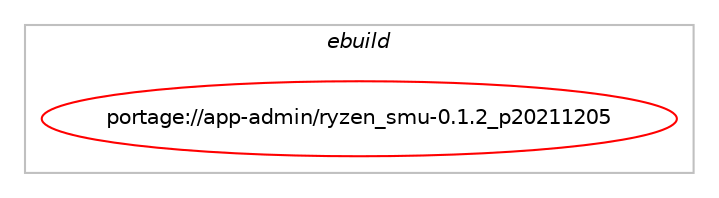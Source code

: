 digraph prolog {

# *************
# Graph options
# *************

newrank=true;
concentrate=true;
compound=true;
graph [rankdir=LR,fontname=Helvetica,fontsize=10,ranksep=1.5];#, ranksep=2.5, nodesep=0.2];
edge  [arrowhead=vee];
node  [fontname=Helvetica,fontsize=10];

# **********
# The ebuild
# **********

subgraph cluster_leftcol {
color=gray;
label=<<i>ebuild</i>>;
id [label="portage://app-admin/ryzen_smu-0.1.2_p20211205", color=red, width=4, href="../app-admin/ryzen_smu-0.1.2_p20211205.svg"];
}

# ****************
# The dependencies
# ****************

subgraph cluster_midcol {
color=gray;
label=<<i>dependencies</i>>;
subgraph cluster_compile {
fillcolor="#eeeeee";
style=filled;
label=<<i>compile</i>>;
# *** BEGIN UNKNOWN DEPENDENCY TYPE (TODO) ***
# id -> equal(use_conditional_group(positive,kernel_linux,portage://app-admin/ryzen_smu-0.1.2_p20211205,[package_dependency(portage://app-admin/ryzen_smu-0.1.2_p20211205,install,no,sys-apps,kmod,none,[,,],[],[use(enable(tools),none)]),use_conditional_group(positive,dist-kernel,portage://app-admin/ryzen_smu-0.1.2_p20211205,[package_dependency(portage://app-admin/ryzen_smu-0.1.2_p20211205,install,no,virtual,dist-kernel,none,[,,],any_same_slot,[])])]))
# *** END UNKNOWN DEPENDENCY TYPE (TODO) ***

# *** BEGIN UNKNOWN DEPENDENCY TYPE (TODO) ***
# id -> equal(use_conditional_group(positive,kernel_linux,portage://app-admin/ryzen_smu-0.1.2_p20211205,[package_dependency(portage://app-admin/ryzen_smu-0.1.2_p20211205,install,no,virtual,linux-sources,none,[,,],[],[]),package_dependency(portage://app-admin/ryzen_smu-0.1.2_p20211205,install,no,virtual,libelf,none,[,,],[],[])]))
# *** END UNKNOWN DEPENDENCY TYPE (TODO) ***

}
subgraph cluster_compileandrun {
fillcolor="#eeeeee";
style=filled;
label=<<i>compile and run</i>>;
}
subgraph cluster_run {
fillcolor="#eeeeee";
style=filled;
label=<<i>run</i>>;
# *** BEGIN UNKNOWN DEPENDENCY TYPE (TODO) ***
# id -> equal(use_conditional_group(positive,kernel_linux,portage://app-admin/ryzen_smu-0.1.2_p20211205,[package_dependency(portage://app-admin/ryzen_smu-0.1.2_p20211205,run,no,sys-apps,kmod,none,[,,],[],[use(enable(tools),none)]),use_conditional_group(positive,dist-kernel,portage://app-admin/ryzen_smu-0.1.2_p20211205,[package_dependency(portage://app-admin/ryzen_smu-0.1.2_p20211205,run,no,virtual,dist-kernel,none,[,,],any_same_slot,[])])]))
# *** END UNKNOWN DEPENDENCY TYPE (TODO) ***

}
}

# **************
# The candidates
# **************

subgraph cluster_choices {
rank=same;
color=gray;
label=<<i>candidates</i>>;

}

}
